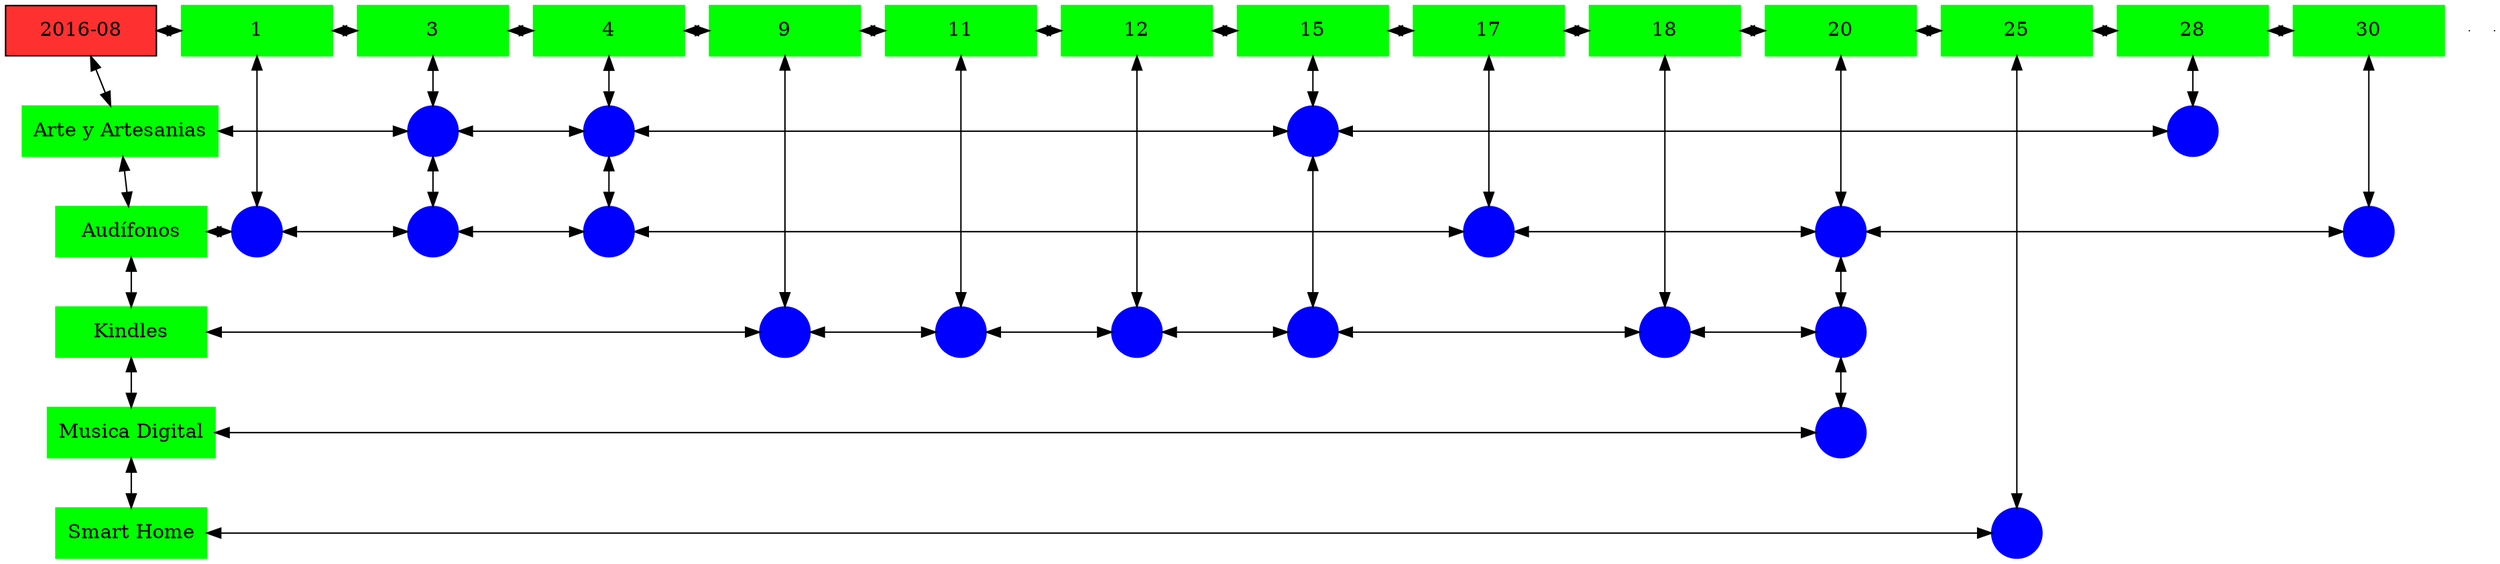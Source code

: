 digraph G{
node[shape="box"];
nodeMt[ label = "2016-08", width = 1.5, style = filled, fillcolor = firebrick1, group = 1 ];
e0[ shape = point, width = 0 ];
e1[ shape = point, width = 0 ];
node0xc00202f220[label="1",color=green,style =filled,width = 1.5 group=1];
nodeMt->node0xc00202f220[dir="both"];
{rank=same;nodeMt;node0xc00202f220;}
node0xc001e976d0[label="3",color=green,style =filled,width = 1.5 group=3];
node0xc00202f220->node0xc001e976d0[dir="both"];
{rank=same;node0xc00202f220;node0xc001e976d0;}
node0xc001eaff40[label="4",color=green,style =filled,width = 1.5 group=4];
node0xc001e976d0->node0xc001eaff40[dir="both"];
{rank=same;node0xc001e976d0;node0xc001eaff40;}
node0xc001e3fa90[label="9",color=green,style =filled,width = 1.5 group=9];
node0xc001eaff40->node0xc001e3fa90[dir="both"];
{rank=same;node0xc001eaff40;node0xc001e3fa90;}
node0xc001fc3180[label="11",color=green,style =filled,width = 1.5 group=11];
node0xc001e3fa90->node0xc001fc3180[dir="both"];
{rank=same;node0xc001e3fa90;node0xc001fc3180;}
node0xc002216410[label="12",color=green,style =filled,width = 1.5 group=12];
node0xc001fc3180->node0xc002216410[dir="both"];
{rank=same;node0xc001fc3180;node0xc002216410;}
node0xc00202f720[label="15",color=green,style =filled,width = 1.5 group=15];
node0xc002216410->node0xc00202f720[dir="both"];
{rank=same;node0xc002216410;node0xc00202f720;}
node0xc0020b0aa0[label="17",color=green,style =filled,width = 1.5 group=17];
node0xc00202f720->node0xc0020b0aa0[dir="both"];
{rank=same;node0xc00202f720;node0xc0020b0aa0;}
node0xc0022e5400[label="18",color=green,style =filled,width = 1.5 group=18];
node0xc0020b0aa0->node0xc0022e5400[dir="both"];
{rank=same;node0xc0020b0aa0;node0xc0022e5400;}
node0xc001eda230[label="20",color=green,style =filled,width = 1.5 group=20];
node0xc0022e5400->node0xc001eda230[dir="both"];
{rank=same;node0xc0022e5400;node0xc001eda230;}
node0xc0022171d0[label="25",color=green,style =filled,width = 1.5 group=25];
node0xc001eda230->node0xc0022171d0[dir="both"];
{rank=same;node0xc001eda230;node0xc0022171d0;}
node0xc0022cd810[label="28",color=green,style =filled,width = 1.5 group=28];
node0xc0022171d0->node0xc0022cd810[dir="both"];
{rank=same;node0xc0022171d0;node0xc0022cd810;}
node0xc0020e0dc0[label="30",color=green,style =filled,width = 1.5 group=30];
node0xc0022cd810->node0xc0020e0dc0[dir="both"];
{rank=same;node0xc0022cd810;node0xc0020e0dc0;}
node0xc001eafef0[label="Arte y Artesanias",color=green,style =filled width = 1.5 group=1];
node0xc0021ac880[label="",color=blue,style =filled, width = 0.5 group=3 shape=circle];
node0xc001eafef0->node0xc0021ac880[dir="both"];
{rank=same;node0xc001eafef0;node0xc0021ac880;}
node0xc001ebc600[label="",color=blue,style =filled, width = 0.5 group=4 shape=circle];
node0xc0021ac880->node0xc001ebc600[dir="both"];
{rank=same;node0xc001ebc600;node0xc0021ac880;}
node0xc002038800[label="",color=blue,style =filled, width = 0.5 group=15 shape=circle];
node0xc001ebc600->node0xc002038800[dir="both"];
{rank=same;node0xc002038800;node0xc001ebc600;}
node0xc0022dc300[label="",color=blue,style =filled, width = 0.5 group=28 shape=circle];
node0xc002038800->node0xc0022dc300[dir="both"];
{rank=same;node0xc0022dc300;node0xc002038800;}
node0xc001e97680[label="Audífonos",color=green,style =filled width = 1.5 group=1];
node0xc002038480[label="",color=blue,style =filled, width = 0.5 group=1 shape=circle];
node0xc001e97680->node0xc002038480[dir="both"];
{rank=same;node0xc001e97680;node0xc002038480;}
node0xc001e8bb80[label="",color=blue,style =filled, width = 0.5 group=3 shape=circle];
node0xc002038480->node0xc001e8bb80[dir="both"];
{rank=same;node0xc001e8bb80;node0xc002038480;}
node0xc00204de80[label="",color=blue,style =filled, width = 0.5 group=4 shape=circle];
node0xc001e8bb80->node0xc00204de80[dir="both"];
{rank=same;node0xc00204de80;node0xc001e8bb80;}
node0xc0020a7580[label="",color=blue,style =filled, width = 0.5 group=17 shape=circle];
node0xc00204de80->node0xc0020a7580[dir="both"];
{rank=same;node0xc0020a7580;node0xc00204de80;}
node0xc0021d7c00[label="",color=blue,style =filled, width = 0.5 group=20 shape=circle];
node0xc0020a7580->node0xc0021d7c00[dir="both"];
{rank=same;node0xc0021d7c00;node0xc0020a7580;}
node0xc0020ea180[label="",color=blue,style =filled, width = 0.5 group=30 shape=circle];
node0xc0021d7c00->node0xc0020ea180[dir="both"];
{rank=same;node0xc0020ea180;node0xc0021d7c00;}
node0xc001e3fa40[label="Kindles",color=green,style =filled width = 1.5 group=1];
node0xc001e2bf80[label="",color=blue,style =filled, width = 0.5 group=9 shape=circle];
node0xc001e3fa40->node0xc001e2bf80[dir="both"];
{rank=same;node0xc001e3fa40;node0xc001e2bf80;}
node0xc001fc6000[label="",color=blue,style =filled, width = 0.5 group=11 shape=circle];
node0xc001e2bf80->node0xc001fc6000[dir="both"];
{rank=same;node0xc001fc6000;node0xc001e2bf80;}
node0xc002203a80[label="",color=blue,style =filled, width = 0.5 group=12 shape=circle];
node0xc001fc6000->node0xc002203a80[dir="both"];
{rank=same;node0xc002203a80;node0xc001fc6000;}
node0xc002156180[label="",color=blue,style =filled, width = 0.5 group=15 shape=circle];
node0xc002203a80->node0xc002156180[dir="both"];
{rank=same;node0xc002156180;node0xc002203a80;}
node0xc0022ddd80[label="",color=blue,style =filled, width = 0.5 group=18 shape=circle];
node0xc002156180->node0xc0022ddd80[dir="both"];
{rank=same;node0xc0022ddd80;node0xc002156180;}
node0xc0022b0080[label="",color=blue,style =filled, width = 0.5 group=20 shape=circle];
node0xc0022ddd80->node0xc0022b0080[dir="both"];
{rank=same;node0xc0022b0080;node0xc0022ddd80;}
node0xc002040640[label="Musica Digital",color=green,style =filled width = 1.5 group=1];
node0xc002039280[label="",color=blue,style =filled, width = 0.5 group=20 shape=circle];
node0xc002040640->node0xc002039280[dir="both"];
{rank=same;node0xc002040640;node0xc002039280;}
node0xc002217180[label="Smart Home",color=green,style =filled width = 1.5 group=1];
node0xc002218680[label="",color=blue,style =filled, width = 0.5 group=25 shape=circle];
node0xc002217180->node0xc002218680[dir="both"];
{rank=same;node0xc002217180;node0xc002218680;}
node0xc00202f220->node0xc002038480[dir="both"];
node0xc001e976d0->node0xc0021ac880[dir="both"];
node0xc0021ac880->node0xc001e8bb80[dir="both"];
node0xc001eaff40->node0xc001ebc600[dir="both"];
node0xc001ebc600->node0xc00204de80[dir="both"];
node0xc001e3fa90->node0xc001e2bf80[dir="both"];
node0xc001fc3180->node0xc001fc6000[dir="both"];
node0xc002216410->node0xc002203a80[dir="both"];
node0xc00202f720->node0xc002038800[dir="both"];
node0xc002038800->node0xc002156180[dir="both"];
node0xc0020b0aa0->node0xc0020a7580[dir="both"];
node0xc0022e5400->node0xc0022ddd80[dir="both"];
node0xc001eda230->node0xc0021d7c00[dir="both"];
node0xc0021d7c00->node0xc0022b0080[dir="both"];
node0xc0022b0080->node0xc002039280[dir="both"];
node0xc0022171d0->node0xc002218680[dir="both"];
node0xc0022cd810->node0xc0022dc300[dir="both"];
node0xc0020e0dc0->node0xc0020ea180[dir="both"];
nodeMt->node0xc001eafef0[dir="both"];
node0xc001eafef0->node0xc001e97680[dir="both"];
node0xc001e97680->node0xc001e3fa40[dir="both"];
node0xc001e3fa40->node0xc002040640[dir="both"];
node0xc002040640->node0xc002217180[dir="both"];
}
